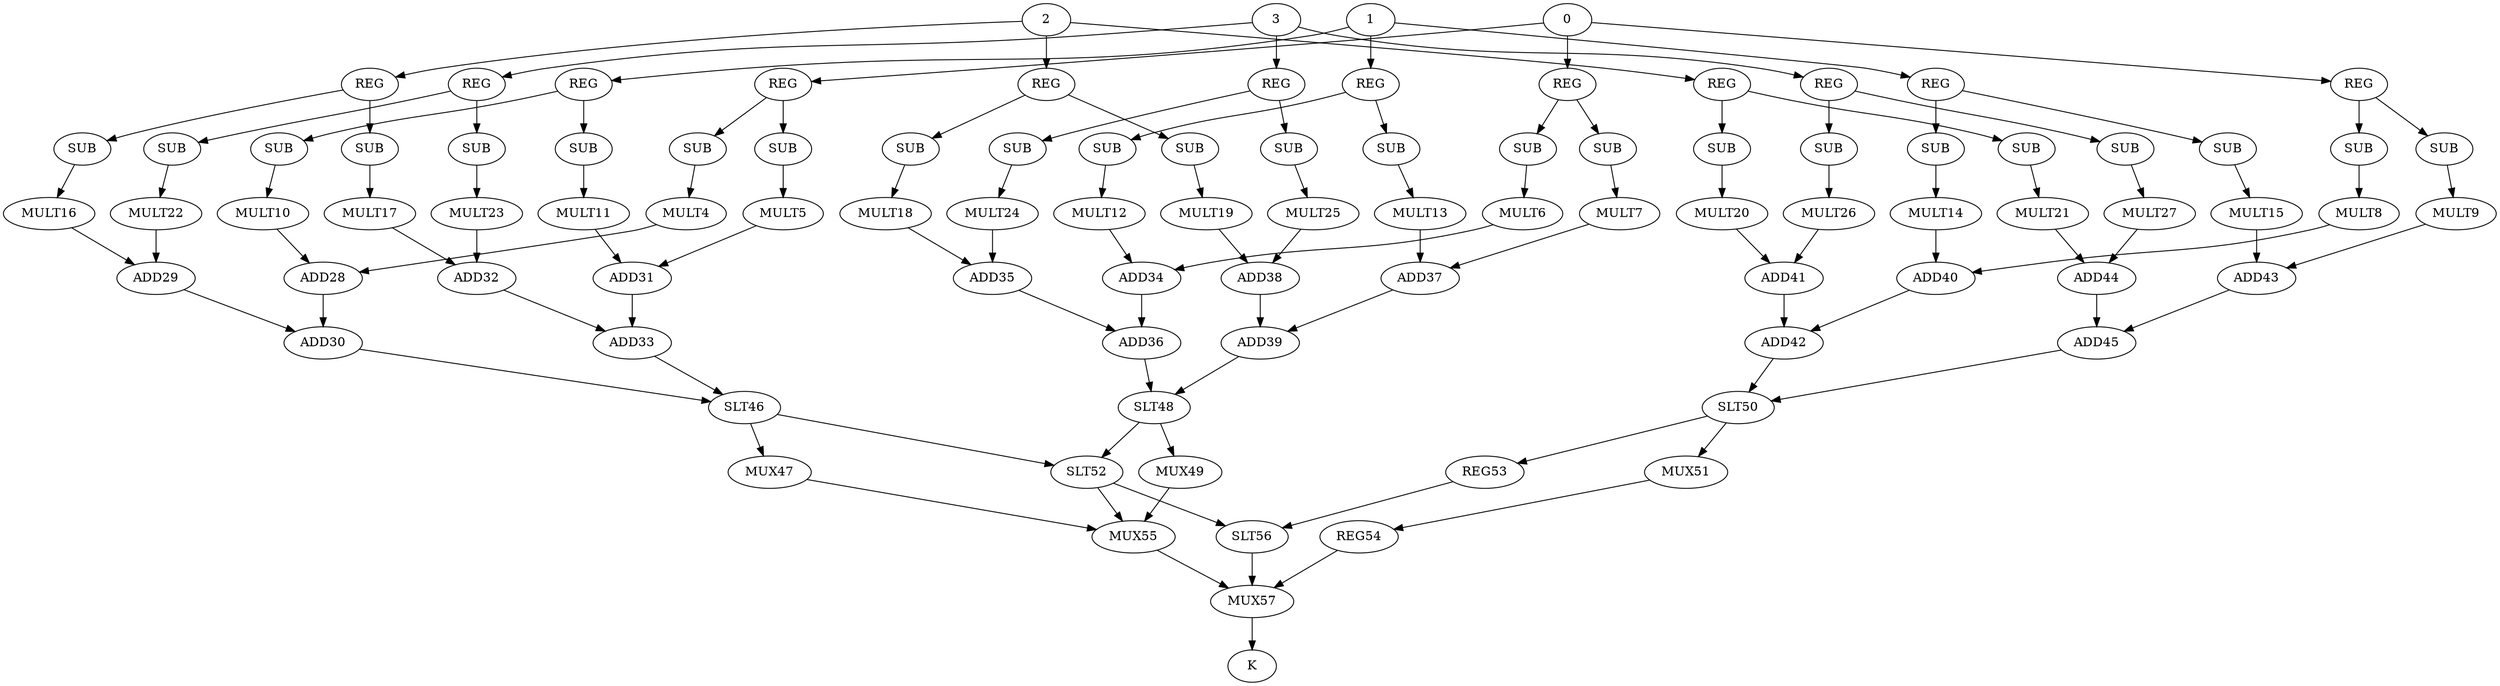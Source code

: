 strict digraph  {
0;
4 [label=MULT4];
5 [label=MULT5];
6 [label=MULT6];
7 [label=MULT7];
8 [label=MULT8];
9 [label=MULT9];
1;
10 [label=MULT10];
11 [label=MULT11];
12 [label=MULT12];
13 [label=MULT13];
14 [label=MULT14];
15 [label=MULT15];
2;
16 [label=MULT16];
17 [label=MULT17];
18 [label=MULT18];
19 [label=MULT19];
20 [label=MULT20];
21 [label=MULT21];
3;
22 [label=MULT22];
23 [label=MULT23];
24 [label=MULT24];
25 [label=MULT25];
26 [label=MULT26];
27 [label=MULT27];
28 [label=ADD28];
29 [label=ADD29];
30 [label=ADD30];
31 [label=ADD31];
32 [label=ADD32];
33 [label=ADD33];
34 [label=ADD34];
35 [label=ADD35];
36 [label=ADD36];
37 [label=ADD37];
38 [label=ADD38];
39 [label=ADD39];
40 [label=ADD40];
41 [label=ADD41];
42 [label=ADD42];
43 [label=ADD43];
44 [label=ADD44];
45 [label=ADD45];
46 [label=SLT46];
47 [label=MUX47];
48 [label=SLT48];
49 [label=MUX49];
50 [label=SLT50];
51 [label=MUX51];
52 [label=SLT52];
53 [label=REG53];
54 [label=REG54];
55 [label=MUX55];
56 [label=SLT56];
57 [label=MUX57];
58 [label=K];
59 [label=SUB];
60 [label=SUB];
61 [label=SUB];
62 [label=SUB];
63 [label=SUB];
64 [label=SUB];
65 [label=SUB];
66 [label=SUB];
67 [label=SUB];
68 [label=SUB];
69 [label=SUB];
70 [label=SUB];
71 [label=SUB];
72 [label=SUB];
73 [label=SUB];
74 [label=SUB];
75 [label=SUB];
76 [label=SUB];
77 [label=SUB];
78 [label=SUB];
79 [label=SUB];
80 [label=SUB];
81 [label=SUB];
82 [label=SUB];
83 [label=REG];
84 [label=REG];
85 [label=REG];
86 [label=REG];
87 [label=REG];
88 [label=REG];
89 [label=REG];
90 [label=REG];
91 [label=REG];
92 [label=REG];
93 [label=REG];
94 [label=REG];
0 -> 83;
0 -> 84;
0 -> 85;
4 -> 28;
5 -> 31;
6 -> 34;
7 -> 37;
8 -> 40;
9 -> 43;
1 -> 86;
1 -> 87;
1 -> 88;
10 -> 28;
11 -> 31;
12 -> 34;
13 -> 37;
14 -> 40;
15 -> 43;
2 -> 89;
2 -> 90;
2 -> 91;
16 -> 29;
17 -> 32;
18 -> 35;
19 -> 38;
20 -> 41;
21 -> 44;
3 -> 92;
3 -> 93;
3 -> 94;
22 -> 29;
23 -> 32;
24 -> 35;
25 -> 38;
26 -> 41;
27 -> 44;
28 -> 30;
29 -> 30;
30 -> 46;
31 -> 33;
32 -> 33;
33 -> 46;
34 -> 36;
35 -> 36;
36 -> 48;
37 -> 39;
38 -> 39;
39 -> 48;
40 -> 42;
41 -> 42;
42 -> 50;
43 -> 45;
44 -> 45;
45 -> 50;
46 -> 47;
46 -> 52;
47 -> 55;
48 -> 49;
48 -> 52;
49 -> 55;
50 -> 51;
50 -> 53;
51 -> 54;
52 -> 55;
52 -> 56;
53 -> 56;
54 -> 57;
55 -> 57;
56 -> 57;
57 -> 58;
59 -> 4;
60 -> 5;
61 -> 6;
62 -> 7;
63 -> 8;
64 -> 9;
65 -> 10;
66 -> 11;
67 -> 12;
68 -> 13;
69 -> 14;
70 -> 15;
71 -> 16;
72 -> 17;
73 -> 18;
74 -> 19;
75 -> 20;
76 -> 21;
77 -> 22;
78 -> 23;
79 -> 24;
80 -> 25;
81 -> 26;
82 -> 27;
83 -> 59;
83 -> 60;
84 -> 61;
84 -> 62;
85 -> 63;
85 -> 64;
86 -> 65;
86 -> 66;
87 -> 67;
87 -> 68;
88 -> 69;
88 -> 70;
89 -> 71;
89 -> 72;
90 -> 73;
90 -> 74;
91 -> 75;
91 -> 76;
92 -> 77;
92 -> 78;
93 -> 79;
93 -> 80;
94 -> 81;
94 -> 82;
}
